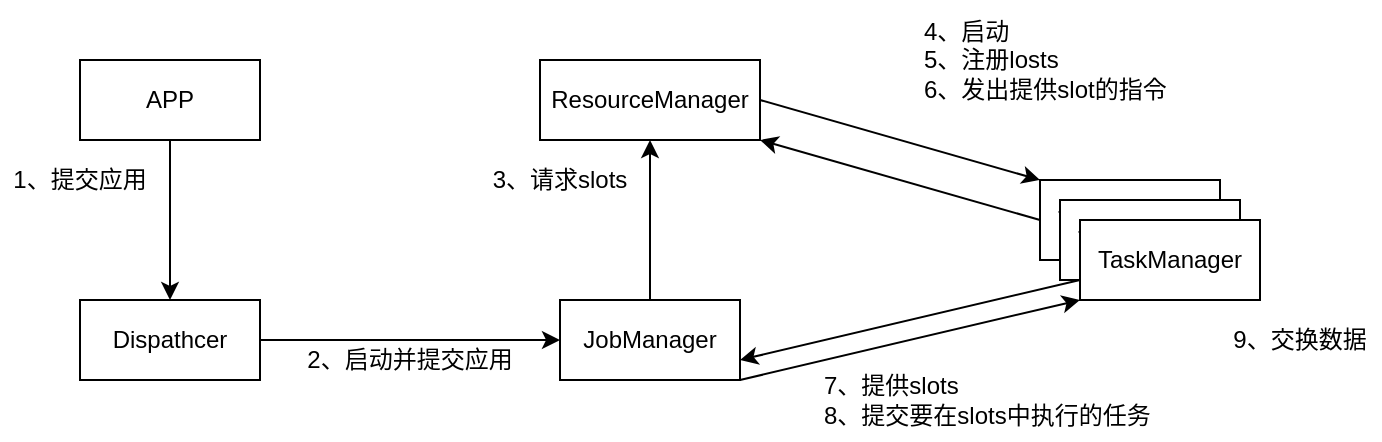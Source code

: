 <mxfile version="16.5.1" type="device" pages="4"><diagram id="WoAbrDef2mK0-Y5NSqBe" name="standalone模式任务提交流程"><mxGraphModel dx="946" dy="587" grid="1" gridSize="10" guides="1" tooltips="1" connect="1" arrows="1" fold="1" page="0" pageScale="1" pageWidth="827" pageHeight="1169" math="0" shadow="0"><root><mxCell id="0"/><mxCell id="1" parent="0"/><mxCell id="-kTU6j13yhFdfABz611m-3" style="edgeStyle=orthogonalEdgeStyle;rounded=0;orthogonalLoop=1;jettySize=auto;html=1;exitX=0.5;exitY=1;exitDx=0;exitDy=0;entryX=0.5;entryY=0;entryDx=0;entryDy=0;" parent="1" source="-kTU6j13yhFdfABz611m-1" target="-kTU6j13yhFdfABz611m-2" edge="1"><mxGeometry relative="1" as="geometry"/></mxCell><mxCell id="-kTU6j13yhFdfABz611m-1" value="APP" style="rounded=0;whiteSpace=wrap;html=1;" parent="1" vertex="1"><mxGeometry x="80" y="150" width="90" height="40" as="geometry"/></mxCell><mxCell id="-kTU6j13yhFdfABz611m-6" style="edgeStyle=orthogonalEdgeStyle;rounded=0;orthogonalLoop=1;jettySize=auto;html=1;exitX=1;exitY=0.5;exitDx=0;exitDy=0;" parent="1" source="-kTU6j13yhFdfABz611m-2" target="-kTU6j13yhFdfABz611m-5" edge="1"><mxGeometry relative="1" as="geometry"/></mxCell><mxCell id="-kTU6j13yhFdfABz611m-2" value="Dispathcer" style="rounded=0;whiteSpace=wrap;html=1;" parent="1" vertex="1"><mxGeometry x="80" y="270" width="90" height="40" as="geometry"/></mxCell><mxCell id="-kTU6j13yhFdfABz611m-4" value="1、提交应用" style="text;html=1;strokeColor=none;fillColor=none;align=center;verticalAlign=middle;whiteSpace=wrap;rounded=0;" parent="1" vertex="1"><mxGeometry x="40" y="200" width="80" height="20" as="geometry"/></mxCell><mxCell id="-kTU6j13yhFdfABz611m-9" style="edgeStyle=orthogonalEdgeStyle;rounded=0;orthogonalLoop=1;jettySize=auto;html=1;exitX=0.5;exitY=0;exitDx=0;exitDy=0;entryX=0.5;entryY=1;entryDx=0;entryDy=0;" parent="1" source="-kTU6j13yhFdfABz611m-5" target="-kTU6j13yhFdfABz611m-8" edge="1"><mxGeometry relative="1" as="geometry"/></mxCell><mxCell id="-kTU6j13yhFdfABz611m-18" style="edgeStyle=none;rounded=0;orthogonalLoop=1;jettySize=auto;html=1;exitX=1;exitY=1;exitDx=0;exitDy=0;entryX=0;entryY=1;entryDx=0;entryDy=0;" parent="1" source="-kTU6j13yhFdfABz611m-5" target="-kTU6j13yhFdfABz611m-13" edge="1"><mxGeometry relative="1" as="geometry"/></mxCell><mxCell id="-kTU6j13yhFdfABz611m-5" value="JobManager" style="rounded=0;whiteSpace=wrap;html=1;" parent="1" vertex="1"><mxGeometry x="320" y="270" width="90" height="40" as="geometry"/></mxCell><mxCell id="-kTU6j13yhFdfABz611m-7" value="2、启动并提交应用" style="text;html=1;strokeColor=none;fillColor=none;align=center;verticalAlign=middle;whiteSpace=wrap;rounded=0;" parent="1" vertex="1"><mxGeometry x="190" y="290" width="110" height="20" as="geometry"/></mxCell><mxCell id="-kTU6j13yhFdfABz611m-14" style="rounded=0;orthogonalLoop=1;jettySize=auto;html=1;exitX=1;exitY=0.5;exitDx=0;exitDy=0;entryX=0;entryY=0;entryDx=0;entryDy=0;" parent="1" source="-kTU6j13yhFdfABz611m-8" target="-kTU6j13yhFdfABz611m-11" edge="1"><mxGeometry relative="1" as="geometry"/></mxCell><mxCell id="-kTU6j13yhFdfABz611m-8" value="ResourceManager" style="rounded=0;whiteSpace=wrap;html=1;" parent="1" vertex="1"><mxGeometry x="310" y="150" width="110" height="40" as="geometry"/></mxCell><mxCell id="-kTU6j13yhFdfABz611m-10" value="3、请求slots" style="text;html=1;strokeColor=none;fillColor=none;align=center;verticalAlign=middle;whiteSpace=wrap;rounded=0;" parent="1" vertex="1"><mxGeometry x="280" y="200" width="80" height="20" as="geometry"/></mxCell><mxCell id="-kTU6j13yhFdfABz611m-15" style="edgeStyle=none;rounded=0;orthogonalLoop=1;jettySize=auto;html=1;exitX=0;exitY=0.5;exitDx=0;exitDy=0;entryX=1;entryY=1;entryDx=0;entryDy=0;" parent="1" source="-kTU6j13yhFdfABz611m-11" target="-kTU6j13yhFdfABz611m-8" edge="1"><mxGeometry relative="1" as="geometry"/></mxCell><mxCell id="-kTU6j13yhFdfABz611m-11" value="TaskManager" style="rounded=0;whiteSpace=wrap;html=1;" parent="1" vertex="1"><mxGeometry x="560" y="210" width="90" height="40" as="geometry"/></mxCell><mxCell id="-kTU6j13yhFdfABz611m-12" value="TaskManager" style="rounded=0;whiteSpace=wrap;html=1;" parent="1" vertex="1"><mxGeometry x="570" y="220" width="90" height="40" as="geometry"/></mxCell><mxCell id="-kTU6j13yhFdfABz611m-17" style="edgeStyle=none;rounded=0;orthogonalLoop=1;jettySize=auto;html=1;exitX=0;exitY=0.75;exitDx=0;exitDy=0;entryX=1;entryY=0.75;entryDx=0;entryDy=0;" parent="1" source="-kTU6j13yhFdfABz611m-13" target="-kTU6j13yhFdfABz611m-5" edge="1"><mxGeometry relative="1" as="geometry"/></mxCell><mxCell id="-kTU6j13yhFdfABz611m-13" value="TaskManager" style="rounded=0;whiteSpace=wrap;html=1;" parent="1" vertex="1"><mxGeometry x="580" y="230" width="90" height="40" as="geometry"/></mxCell><mxCell id="-kTU6j13yhFdfABz611m-16" value="4、启动&lt;br&gt;&lt;div&gt;&lt;span&gt;5、注册losts&lt;/span&gt;&lt;/div&gt;&lt;div&gt;&lt;span&gt;6、发出提供slot的指令&lt;/span&gt;&lt;/div&gt;" style="text;html=1;strokeColor=none;fillColor=none;align=left;verticalAlign=middle;whiteSpace=wrap;rounded=0;" parent="1" vertex="1"><mxGeometry x="500" y="120" width="140" height="60" as="geometry"/></mxCell><mxCell id="-kTU6j13yhFdfABz611m-19" value="7、提供slots&lt;br&gt;8、提交要在slots中执行的任务" style="text;html=1;strokeColor=none;fillColor=none;align=left;verticalAlign=middle;whiteSpace=wrap;rounded=0;" parent="1" vertex="1"><mxGeometry x="450" y="300" width="170" height="40" as="geometry"/></mxCell><mxCell id="-kTU6j13yhFdfABz611m-20" value="9、交换数据" style="text;html=1;strokeColor=none;fillColor=none;align=center;verticalAlign=middle;whiteSpace=wrap;rounded=0;" parent="1" vertex="1"><mxGeometry x="650" y="280" width="80" height="20" as="geometry"/></mxCell></root></mxGraphModel></diagram><diagram id="ubeseTXwWkZ7dfblbq2A" name="YARN模式任务提交流程"><mxGraphModel dx="946" dy="587" grid="1" gridSize="10" guides="1" tooltips="1" connect="1" arrows="1" fold="1" page="0" pageScale="1" pageWidth="827" pageHeight="1169" math="0" shadow="0"><root><mxCell id="UPg92mRHulHDDtvFTG6t-0"/><mxCell id="UPg92mRHulHDDtvFTG6t-1" parent="UPg92mRHulHDDtvFTG6t-0"/><mxCell id="UPg92mRHulHDDtvFTG6t-18" value="" style="rounded=0;whiteSpace=wrap;html=1;" parent="UPg92mRHulHDDtvFTG6t-1" vertex="1"><mxGeometry x="550.5" y="260" width="160" height="120" as="geometry"/></mxCell><mxCell id="UPg92mRHulHDDtvFTG6t-14" value="" style="rounded=0;whiteSpace=wrap;html=1;" parent="UPg92mRHulHDDtvFTG6t-1" vertex="1"><mxGeometry x="550" y="100" width="160" height="120" as="geometry"/></mxCell><mxCell id="UPg92mRHulHDDtvFTG6t-10" value="" style="rounded=0;whiteSpace=wrap;html=1;" parent="UPg92mRHulHDDtvFTG6t-1" vertex="1"><mxGeometry x="240" y="190" width="160" height="120" as="geometry"/></mxCell><mxCell id="UPg92mRHulHDDtvFTG6t-7" style="edgeStyle=none;rounded=0;orthogonalLoop=1;jettySize=auto;html=1;exitX=1;exitY=0.5;exitDx=0;exitDy=0;entryX=0;entryY=0.5;entryDx=0;entryDy=0;" parent="UPg92mRHulHDDtvFTG6t-1" source="UPg92mRHulHDDtvFTG6t-2" target="UPg92mRHulHDDtvFTG6t-3" edge="1"><mxGeometry relative="1" as="geometry"/></mxCell><mxCell id="UPg92mRHulHDDtvFTG6t-8" style="edgeStyle=none;rounded=0;orthogonalLoop=1;jettySize=auto;html=1;exitX=1;exitY=0.5;exitDx=0;exitDy=0;entryX=0;entryY=0.5;entryDx=0;entryDy=0;" parent="UPg92mRHulHDDtvFTG6t-1" source="UPg92mRHulHDDtvFTG6t-2" target="UPg92mRHulHDDtvFTG6t-6" edge="1"><mxGeometry relative="1" as="geometry"/></mxCell><mxCell id="UPg92mRHulHDDtvFTG6t-2" value="Flink Client" style="rounded=0;whiteSpace=wrap;html=1;fillColor=#dae8fc;strokeColor=#6c8ebf;" parent="UPg92mRHulHDDtvFTG6t-1" vertex="1"><mxGeometry x="20" y="210" width="100" height="50" as="geometry"/></mxCell><mxCell id="UPg92mRHulHDDtvFTG6t-30" style="orthogonalLoop=1;jettySize=auto;html=1;exitX=0.5;exitY=0;exitDx=0;exitDy=0;entryX=0.5;entryY=1;entryDx=0;entryDy=0;rounded=0;dashed=1;" parent="UPg92mRHulHDDtvFTG6t-1" source="UPg92mRHulHDDtvFTG6t-3" target="UPg92mRHulHDDtvFTG6t-11" edge="1"><mxGeometry relative="1" as="geometry"/></mxCell><mxCell id="UPg92mRHulHDDtvFTG6t-32" style="edgeStyle=orthogonalEdgeStyle;rounded=0;orthogonalLoop=1;jettySize=auto;html=1;exitX=1;exitY=0.5;exitDx=0;exitDy=0;entryX=0.25;entryY=1;entryDx=0;entryDy=0;dashed=1;curved=1;" parent="UPg92mRHulHDDtvFTG6t-1" source="UPg92mRHulHDDtvFTG6t-3" target="UPg92mRHulHDDtvFTG6t-16" edge="1"><mxGeometry relative="1" as="geometry"/></mxCell><mxCell id="UPg92mRHulHDDtvFTG6t-33" style="edgeStyle=orthogonalEdgeStyle;curved=1;rounded=0;orthogonalLoop=1;jettySize=auto;html=1;exitX=1;exitY=0.5;exitDx=0;exitDy=0;entryX=0.25;entryY=1;entryDx=0;entryDy=0;dashed=1;" parent="UPg92mRHulHDDtvFTG6t-1" source="UPg92mRHulHDDtvFTG6t-3" target="UPg92mRHulHDDtvFTG6t-19" edge="1"><mxGeometry relative="1" as="geometry"/></mxCell><mxCell id="UPg92mRHulHDDtvFTG6t-3" value="HDFS" style="rounded=0;whiteSpace=wrap;html=1;fillColor=#a20025;strokeColor=#6F0000;fontColor=#ffffff;" parent="UPg92mRHulHDDtvFTG6t-1" vertex="1"><mxGeometry x="270" y="350" width="100" height="50" as="geometry"/></mxCell><mxCell id="UPg92mRHulHDDtvFTG6t-5" value="1、上传Flink的jar包和配置" style="text;html=1;strokeColor=none;fillColor=none;align=center;verticalAlign=middle;whiteSpace=wrap;rounded=0;" parent="UPg92mRHulHDDtvFTG6t-1" vertex="1"><mxGeometry x="80" y="320" width="100" height="20" as="geometry"/></mxCell><mxCell id="UPg92mRHulHDDtvFTG6t-22" style="edgeStyle=none;rounded=0;orthogonalLoop=1;jettySize=auto;html=1;exitX=0.5;exitY=1;exitDx=0;exitDy=0;entryX=0.5;entryY=0;entryDx=0;entryDy=0;" parent="UPg92mRHulHDDtvFTG6t-1" source="UPg92mRHulHDDtvFTG6t-6" target="UPg92mRHulHDDtvFTG6t-13" edge="1"><mxGeometry relative="1" as="geometry"/></mxCell><mxCell id="UPg92mRHulHDDtvFTG6t-6" value="ResourceManager" style="rounded=0;whiteSpace=wrap;html=1;fillColor=#60a917;strokeColor=#2D7600;fontColor=#ffffff;" parent="UPg92mRHulHDDtvFTG6t-1" vertex="1"><mxGeometry x="255" y="90" width="130" height="50" as="geometry"/></mxCell><mxCell id="UPg92mRHulHDDtvFTG6t-9" value="2、提交Job" style="text;html=1;strokeColor=none;fillColor=none;align=center;verticalAlign=middle;whiteSpace=wrap;rounded=0;" parent="UPg92mRHulHDDtvFTG6t-1" vertex="1"><mxGeometry x="90" y="150" width="100" height="20" as="geometry"/></mxCell><mxCell id="UPg92mRHulHDDtvFTG6t-25" style="edgeStyle=orthogonalEdgeStyle;curved=1;rounded=0;orthogonalLoop=1;jettySize=auto;html=1;exitX=1;exitY=0.5;exitDx=0;exitDy=0;entryX=1;entryY=0.5;entryDx=0;entryDy=0;" parent="UPg92mRHulHDDtvFTG6t-1" source="UPg92mRHulHDDtvFTG6t-11" target="UPg92mRHulHDDtvFTG6t-6" edge="1"><mxGeometry relative="1" as="geometry"><Array as="points"><mxPoint x="440" y="270"/><mxPoint x="440" y="115"/></Array></mxGeometry></mxCell><mxCell id="UPg92mRHulHDDtvFTG6t-27" style="rounded=0;orthogonalLoop=1;jettySize=auto;html=1;exitX=1;exitY=0.5;exitDx=0;exitDy=0;entryX=0;entryY=0.5;entryDx=0;entryDy=0;" parent="UPg92mRHulHDDtvFTG6t-1" source="UPg92mRHulHDDtvFTG6t-11" target="UPg92mRHulHDDtvFTG6t-17" edge="1"><mxGeometry relative="1" as="geometry"/></mxCell><mxCell id="UPg92mRHulHDDtvFTG6t-28" style="edgeStyle=none;rounded=0;orthogonalLoop=1;jettySize=auto;html=1;exitX=1;exitY=0.5;exitDx=0;exitDy=0;entryX=0;entryY=0.5;entryDx=0;entryDy=0;" parent="UPg92mRHulHDDtvFTG6t-1" source="UPg92mRHulHDDtvFTG6t-11" target="UPg92mRHulHDDtvFTG6t-21" edge="1"><mxGeometry relative="1" as="geometry"/></mxCell><mxCell id="UPg92mRHulHDDtvFTG6t-11" value="ApplicationMaster" style="rounded=0;whiteSpace=wrap;html=1;verticalAlign=top;fillColor=#6d8764;strokeColor=#3A5431;fontColor=#ffffff;" parent="UPg92mRHulHDDtvFTG6t-1" vertex="1"><mxGeometry x="253" y="240" width="135" height="60" as="geometry"/></mxCell><mxCell id="UPg92mRHulHDDtvFTG6t-12" value="JobManager" style="rounded=0;whiteSpace=wrap;html=1;fillColor=#fad9d5;strokeColor=#ae4132;" parent="UPg92mRHulHDDtvFTG6t-1" vertex="1"><mxGeometry x="265.5" y="266" width="110" height="30" as="geometry"/></mxCell><mxCell id="UPg92mRHulHDDtvFTG6t-13" value="NodeManager" style="rounded=0;whiteSpace=wrap;html=1;fillColor=#ffcc99;strokeColor=#36393d;" parent="UPg92mRHulHDDtvFTG6t-1" vertex="1"><mxGeometry x="265.5" y="200" width="110" height="30" as="geometry"/></mxCell><mxCell id="UPg92mRHulHDDtvFTG6t-15" value="Container" style="rounded=0;whiteSpace=wrap;html=1;verticalAlign=top;fillColor=#6d8764;strokeColor=#3A5431;fontColor=#ffffff;" parent="UPg92mRHulHDDtvFTG6t-1" vertex="1"><mxGeometry x="563" y="150" width="135" height="60" as="geometry"/></mxCell><mxCell id="UPg92mRHulHDDtvFTG6t-16" value="JobManager" style="rounded=0;whiteSpace=wrap;html=1;fillColor=#b1ddf0;strokeColor=#10739e;" parent="UPg92mRHulHDDtvFTG6t-1" vertex="1"><mxGeometry x="575.5" y="176" width="110" height="30" as="geometry"/></mxCell><mxCell id="UPg92mRHulHDDtvFTG6t-17" value="NodeManager" style="rounded=0;whiteSpace=wrap;html=1;fillColor=#ffcc99;strokeColor=#36393d;" parent="UPg92mRHulHDDtvFTG6t-1" vertex="1"><mxGeometry x="575.5" y="110" width="110" height="30" as="geometry"/></mxCell><mxCell id="UPg92mRHulHDDtvFTG6t-19" value="Container" style="rounded=0;whiteSpace=wrap;html=1;verticalAlign=top;fillColor=#6d8764;strokeColor=#3A5431;fontColor=#ffffff;" parent="UPg92mRHulHDDtvFTG6t-1" vertex="1"><mxGeometry x="563.5" y="310" width="135" height="60" as="geometry"/></mxCell><mxCell id="UPg92mRHulHDDtvFTG6t-20" value="JobManager" style="rounded=0;whiteSpace=wrap;html=1;fillColor=#b1ddf0;strokeColor=#10739e;" parent="UPg92mRHulHDDtvFTG6t-1" vertex="1"><mxGeometry x="576" y="336" width="110" height="30" as="geometry"/></mxCell><mxCell id="UPg92mRHulHDDtvFTG6t-21" value="NodeManager" style="rounded=0;whiteSpace=wrap;html=1;fillColor=#ffcc99;strokeColor=#36393d;" parent="UPg92mRHulHDDtvFTG6t-1" vertex="1"><mxGeometry x="576" y="270" width="110" height="30" as="geometry"/></mxCell><mxCell id="UPg92mRHulHDDtvFTG6t-23" value="3、启动ApplicationMaster" style="text;html=1;strokeColor=none;fillColor=none;align=center;verticalAlign=middle;whiteSpace=wrap;rounded=0;" parent="UPg92mRHulHDDtvFTG6t-1" vertex="1"><mxGeometry x="220" y="160" width="100" height="20" as="geometry"/></mxCell><mxCell id="UPg92mRHulHDDtvFTG6t-26" value="4、申请资源" style="text;html=1;strokeColor=none;fillColor=none;align=center;verticalAlign=middle;whiteSpace=wrap;rounded=0;" parent="UPg92mRHulHDDtvFTG6t-1" vertex="1"><mxGeometry x="420" y="100" width="70" height="20" as="geometry"/></mxCell><mxCell id="UPg92mRHulHDDtvFTG6t-29" value="5、启动TaskManager" style="text;html=1;strokeColor=none;fillColor=none;align=center;verticalAlign=middle;whiteSpace=wrap;rounded=0;" parent="UPg92mRHulHDDtvFTG6t-1" vertex="1"><mxGeometry x="450" y="250" width="70" height="20" as="geometry"/></mxCell><mxCell id="UPg92mRHulHDDtvFTG6t-31" value="加载Flink的jar和配置构建环境" style="text;html=1;strokeColor=none;fillColor=none;align=center;verticalAlign=middle;whiteSpace=wrap;rounded=0;" parent="UPg92mRHulHDDtvFTG6t-1" vertex="1"><mxGeometry x="280" y="315" width="170" height="30" as="geometry"/></mxCell></root></mxGraphModel></diagram><diagram id="9WBQnBwMGt1LJPfi3FzI" name="Watermark处理乱序数据原理"><mxGraphModel dx="1346" dy="587" grid="1" gridSize="10" guides="1" tooltips="1" connect="1" arrows="1" fold="1" page="0" pageScale="1" pageWidth="827" pageHeight="1169" math="0" shadow="0"><root><mxCell id="PhF8psUB8LxUWJPvbZy1-0"/><mxCell id="PhF8psUB8LxUWJPvbZy1-1" parent="PhF8psUB8LxUWJPvbZy1-0"/><mxCell id="oMGH_poNF8PbbwFngLjj-0" value="" style="endArrow=none;html=1;rounded=0;" edge="1" parent="PhF8psUB8LxUWJPvbZy1-1"><mxGeometry width="50" height="50" relative="1" as="geometry"><mxPoint x="-80" y="200" as="sourcePoint"/><mxPoint x="360" y="200" as="targetPoint"/></mxGeometry></mxCell><mxCell id="oMGH_poNF8PbbwFngLjj-1" value="" style="endArrow=none;html=1;rounded=0;" edge="1" parent="PhF8psUB8LxUWJPvbZy1-1"><mxGeometry width="50" height="50" relative="1" as="geometry"><mxPoint x="-80" y="270" as="sourcePoint"/><mxPoint x="360" y="270" as="targetPoint"/></mxGeometry></mxCell><mxCell id="oMGH_poNF8PbbwFngLjj-3" value="1" style="ellipse;whiteSpace=wrap;html=1;aspect=fixed;" vertex="1" parent="PhF8psUB8LxUWJPvbZy1-1"><mxGeometry x="310" y="220" width="30" height="30" as="geometry"/></mxCell><mxCell id="oMGH_poNF8PbbwFngLjj-4" value="5" style="ellipse;whiteSpace=wrap;html=1;aspect=fixed;" vertex="1" parent="PhF8psUB8LxUWJPvbZy1-1"><mxGeometry x="-50" y="220" width="30" height="30" as="geometry"/></mxCell><mxCell id="oMGH_poNF8PbbwFngLjj-5" value="7" style="ellipse;whiteSpace=wrap;html=1;aspect=fixed;" vertex="1" parent="PhF8psUB8LxUWJPvbZy1-1"><mxGeometry y="220" width="30" height="30" as="geometry"/></mxCell><mxCell id="oMGH_poNF8PbbwFngLjj-6" value="6" style="ellipse;whiteSpace=wrap;html=1;aspect=fixed;" vertex="1" parent="PhF8psUB8LxUWJPvbZy1-1"><mxGeometry x="50" y="220" width="30" height="30" as="geometry"/></mxCell><mxCell id="oMGH_poNF8PbbwFngLjj-7" value="3" style="ellipse;whiteSpace=wrap;html=1;aspect=fixed;" vertex="1" parent="PhF8psUB8LxUWJPvbZy1-1"><mxGeometry x="105" y="220" width="30" height="30" as="geometry"/></mxCell><mxCell id="oMGH_poNF8PbbwFngLjj-8" value="2" style="ellipse;whiteSpace=wrap;html=1;aspect=fixed;" vertex="1" parent="PhF8psUB8LxUWJPvbZy1-1"><mxGeometry x="160" y="220" width="30" height="30" as="geometry"/></mxCell><mxCell id="oMGH_poNF8PbbwFngLjj-9" value="5" style="ellipse;whiteSpace=wrap;html=1;aspect=fixed;" vertex="1" parent="PhF8psUB8LxUWJPvbZy1-1"><mxGeometry x="210" y="220" width="30" height="30" as="geometry"/></mxCell><mxCell id="oMGH_poNF8PbbwFngLjj-10" value="4" style="ellipse;whiteSpace=wrap;html=1;aspect=fixed;" vertex="1" parent="PhF8psUB8LxUWJPvbZy1-1"><mxGeometry x="260" y="220" width="30" height="30" as="geometry"/></mxCell><mxCell id="oMGH_poNF8PbbwFngLjj-11" value="实际情况" style="text;html=1;strokeColor=none;fillColor=none;align=center;verticalAlign=middle;whiteSpace=wrap;rounded=0;" vertex="1" parent="PhF8psUB8LxUWJPvbZy1-1"><mxGeometry x="50" y="290" width="60" height="30" as="geometry"/></mxCell><mxCell id="oMGH_poNF8PbbwFngLjj-12" value="将时间设置延迟3s(可以理解为将时间拨慢3s，可以根据乱序程度设置延迟时间)" style="text;html=1;strokeColor=none;fillColor=none;align=left;verticalAlign=middle;whiteSpace=wrap;rounded=0;" vertex="1" parent="PhF8psUB8LxUWJPvbZy1-1"><mxGeometry x="-100" y="130" width="140" height="50" as="geometry"/></mxCell><mxCell id="oMGH_poNF8PbbwFngLjj-14" value="-2" style="verticalLabelPosition=middle;verticalAlign=middle;html=1;shape=mxgraph.basic.acute_triangle;dx=0.5;strokeColor=default;fillColor=default;labelPosition=center;align=center;" vertex="1" parent="PhF8psUB8LxUWJPvbZy1-1"><mxGeometry x="281" y="240" width="40" height="30" as="geometry"/></mxCell><mxCell id="oMGH_poNF8PbbwFngLjj-17" value="4" style="verticalLabelPosition=middle;verticalAlign=middle;html=1;shape=mxgraph.basic.acute_triangle;dx=0.5;strokeColor=default;fillColor=default;labelPosition=center;align=center;" vertex="1" parent="PhF8psUB8LxUWJPvbZy1-1"><mxGeometry x="-79" y="240" width="40" height="30" as="geometry"/></mxCell><mxCell id="oMGH_poNF8PbbwFngLjj-18" value="4" style="verticalLabelPosition=middle;verticalAlign=middle;html=1;shape=mxgraph.basic.acute_triangle;dx=0.5;strokeColor=default;fillColor=default;labelPosition=center;align=center;" vertex="1" parent="PhF8psUB8LxUWJPvbZy1-1"><mxGeometry x="-30" y="240" width="40" height="30" as="geometry"/></mxCell><mxCell id="oMGH_poNF8PbbwFngLjj-19" value="3" style="verticalLabelPosition=middle;verticalAlign=middle;html=1;shape=mxgraph.basic.acute_triangle;dx=0.5;strokeColor=default;fillColor=default;labelPosition=center;align=center;" vertex="1" parent="PhF8psUB8LxUWJPvbZy1-1"><mxGeometry x="20" y="240" width="40" height="30" as="geometry"/></mxCell><mxCell id="oMGH_poNF8PbbwFngLjj-20" value="2" style="verticalLabelPosition=middle;verticalAlign=middle;html=1;shape=mxgraph.basic.acute_triangle;dx=0.5;strokeColor=default;fillColor=default;labelPosition=center;align=center;" vertex="1" parent="PhF8psUB8LxUWJPvbZy1-1"><mxGeometry x="130" y="240" width="40" height="30" as="geometry"/></mxCell><mxCell id="oMGH_poNF8PbbwFngLjj-21" value="2" style="verticalLabelPosition=middle;verticalAlign=middle;html=1;shape=mxgraph.basic.acute_triangle;dx=0.5;strokeColor=default;fillColor=default;labelPosition=center;align=center;" vertex="1" parent="PhF8psUB8LxUWJPvbZy1-1"><mxGeometry x="181" y="240" width="40" height="30" as="geometry"/></mxCell><mxCell id="oMGH_poNF8PbbwFngLjj-22" value="2" style="verticalLabelPosition=middle;verticalAlign=middle;html=1;shape=mxgraph.basic.acute_triangle;dx=0.5;strokeColor=default;fillColor=default;labelPosition=center;align=center;" vertex="1" parent="PhF8psUB8LxUWJPvbZy1-1"><mxGeometry x="74" y="240" width="40" height="30" as="geometry"/></mxCell><mxCell id="oMGH_poNF8PbbwFngLjj-23" value="1" style="verticalLabelPosition=middle;verticalAlign=middle;html=1;shape=mxgraph.basic.acute_triangle;dx=0.5;strokeColor=default;fillColor=default;labelPosition=center;align=center;" vertex="1" parent="PhF8psUB8LxUWJPvbZy1-1"><mxGeometry x="231" y="240" width="40" height="30" as="geometry"/></mxCell><mxCell id="oMGH_poNF8PbbwFngLjj-24" value="" style="ellipse;whiteSpace=wrap;html=1;aspect=fixed;" vertex="1" parent="PhF8psUB8LxUWJPvbZy1-1"><mxGeometry x="90" y="100" width="40" height="40" as="geometry"/></mxCell><mxCell id="oMGH_poNF8PbbwFngLjj-25" value="" style="verticalLabelPosition=middle;verticalAlign=middle;html=1;shape=mxgraph.basic.acute_triangle;dx=0.5;strokeColor=default;fillColor=default;labelPosition=center;align=center;" vertex="1" parent="PhF8psUB8LxUWJPvbZy1-1"><mxGeometry x="90" y="150" width="40" height="30" as="geometry"/></mxCell><mxCell id="oMGH_poNF8PbbwFngLjj-26" value="" style="endArrow=none;dashed=1;html=1;rounded=0;" edge="1" parent="PhF8psUB8LxUWJPvbZy1-1"><mxGeometry width="50" height="50" relative="1" as="geometry"><mxPoint x="140" y="119.5" as="sourcePoint"/><mxPoint x="204" y="119.5" as="targetPoint"/></mxGeometry></mxCell><mxCell id="oMGH_poNF8PbbwFngLjj-27" value="" style="endArrow=none;dashed=1;html=1;rounded=0;" edge="1" parent="PhF8psUB8LxUWJPvbZy1-1"><mxGeometry width="50" height="50" relative="1" as="geometry"><mxPoint x="134" y="164.5" as="sourcePoint"/><mxPoint x="204" y="164.5" as="targetPoint"/></mxGeometry></mxCell><mxCell id="oMGH_poNF8PbbwFngLjj-28" value="其中表示的是Event Time，也就是数据产生时间" style="text;html=1;strokeColor=none;fillColor=none;align=center;verticalAlign=middle;whiteSpace=wrap;rounded=0;" vertex="1" parent="PhF8psUB8LxUWJPvbZy1-1"><mxGeometry x="221" y="97.5" width="150" height="45" as="geometry"/></mxCell><mxCell id="oMGH_poNF8PbbwFngLjj-29" value="Watermark，决定窗口关闭" style="text;html=1;strokeColor=none;fillColor=none;align=center;verticalAlign=middle;whiteSpace=wrap;rounded=0;" vertex="1" parent="PhF8psUB8LxUWJPvbZy1-1"><mxGeometry x="221" y="150" width="139" height="30" as="geometry"/></mxCell><mxCell id="oMGH_poNF8PbbwFngLjj-30" value="当Flink以Event Time模式处理数据流时，它会根据数据里的时间戳来处理基于时间的算子，Watermark可以看作是一条特殊的数据记录，Watermark只能单调递增，以确保任务的事件时间始终在向前推进；&lt;br&gt;数据来了根据Event Time判断数据进入到哪个Window(桶)以及进行什么操作，Watermark数据到了推进当前的事件事件，判断是否有窗口要关闭" style="text;html=1;strokeColor=none;fillColor=none;align=center;verticalAlign=middle;whiteSpace=wrap;rounded=0;" vertex="1" parent="PhF8psUB8LxUWJPvbZy1-1"><mxGeometry x="-174" y="300" width="224" height="130" as="geometry"/></mxCell><mxCell id="oMGH_poNF8PbbwFngLjj-31" value="" style="shape=cylinder3;whiteSpace=wrap;html=1;boundedLbl=1;backgroundOutline=1;size=15;strokeColor=default;fillColor=default;" vertex="1" parent="PhF8psUB8LxUWJPvbZy1-1"><mxGeometry x="440" y="70" width="120" height="140" as="geometry"/></mxCell><mxCell id="oMGH_poNF8PbbwFngLjj-32" value="" style="shape=cylinder3;whiteSpace=wrap;html=1;boundedLbl=1;backgroundOutline=1;size=15;strokeColor=default;fillColor=default;" vertex="1" parent="PhF8psUB8LxUWJPvbZy1-1"><mxGeometry x="440" y="260" width="120" height="140" as="geometry"/></mxCell><mxCell id="oMGH_poNF8PbbwFngLjj-33" value="[0,5)&lt;br&gt;事件事件范围，Watermark时间到5时触发关闭该窗口" style="text;html=1;strokeColor=none;fillColor=none;align=center;verticalAlign=middle;whiteSpace=wrap;rounded=0;" vertex="1" parent="PhF8psUB8LxUWJPvbZy1-1"><mxGeometry x="590" y="140" width="60" height="30" as="geometry"/></mxCell><mxCell id="oMGH_poNF8PbbwFngLjj-34" value="[5,10)&lt;br&gt;事件时间范围" style="text;html=1;strokeColor=none;fillColor=none;align=center;verticalAlign=middle;whiteSpace=wrap;rounded=0;" vertex="1" parent="PhF8psUB8LxUWJPvbZy1-1"><mxGeometry x="590" y="335" width="60" height="30" as="geometry"/></mxCell><mxCell id="oMGH_poNF8PbbwFngLjj-36" value="1" style="ellipse;whiteSpace=wrap;html=1;aspect=fixed;" vertex="1" parent="PhF8psUB8LxUWJPvbZy1-1"><mxGeometry x="450" y="110" width="30" height="30" as="geometry"/></mxCell><mxCell id="oMGH_poNF8PbbwFngLjj-39" value="4" style="ellipse;whiteSpace=wrap;html=1;aspect=fixed;" vertex="1" parent="PhF8psUB8LxUWJPvbZy1-1"><mxGeometry x="485" y="110" width="30" height="30" as="geometry"/></mxCell><mxCell id="oMGH_poNF8PbbwFngLjj-40" value="5" style="ellipse;whiteSpace=wrap;html=1;aspect=fixed;" vertex="1" parent="PhF8psUB8LxUWJPvbZy1-1"><mxGeometry x="450" y="300" width="30" height="30" as="geometry"/></mxCell><mxCell id="oMGH_poNF8PbbwFngLjj-41" value="2" style="ellipse;whiteSpace=wrap;html=1;aspect=fixed;" vertex="1" parent="PhF8psUB8LxUWJPvbZy1-1"><mxGeometry x="520" y="112.5" width="30" height="30" as="geometry"/></mxCell><mxCell id="oMGH_poNF8PbbwFngLjj-42" value="3" style="ellipse;whiteSpace=wrap;html=1;aspect=fixed;" vertex="1" parent="PhF8psUB8LxUWJPvbZy1-1"><mxGeometry x="450" y="150" width="30" height="30" as="geometry"/></mxCell><mxCell id="oMGH_poNF8PbbwFngLjj-43" value="6" style="ellipse;whiteSpace=wrap;html=1;aspect=fixed;" vertex="1" parent="PhF8psUB8LxUWJPvbZy1-1"><mxGeometry x="485" y="300" width="30" height="30" as="geometry"/></mxCell><mxCell id="oMGH_poNF8PbbwFngLjj-44" value="5" style="ellipse;whiteSpace=wrap;html=1;aspect=fixed;" vertex="1" parent="PhF8psUB8LxUWJPvbZy1-1"><mxGeometry x="450" y="335" width="30" height="30" as="geometry"/></mxCell><mxCell id="oMGH_poNF8PbbwFngLjj-45" value="7" style="ellipse;whiteSpace=wrap;html=1;aspect=fixed;" vertex="1" parent="PhF8psUB8LxUWJPvbZy1-1"><mxGeometry x="520" y="300" width="30" height="30" as="geometry"/></mxCell><mxCell id="oMGH_poNF8PbbwFngLjj-46" value="8" style="ellipse;whiteSpace=wrap;html=1;aspect=fixed;" vertex="1" parent="PhF8psUB8LxUWJPvbZy1-1"><mxGeometry x="-100" y="220" width="30" height="30" as="geometry"/></mxCell><mxCell id="oMGH_poNF8PbbwFngLjj-49" style="edgeStyle=orthogonalEdgeStyle;rounded=0;orthogonalLoop=1;jettySize=auto;html=1;exitX=0;exitY=0;exitDx=20;exitDy=0;exitPerimeter=0;entryX=0.5;entryY=0;entryDx=0;entryDy=0;entryPerimeter=0;" edge="1" parent="PhF8psUB8LxUWJPvbZy1-1" source="oMGH_poNF8PbbwFngLjj-47" target="oMGH_poNF8PbbwFngLjj-31"><mxGeometry relative="1" as="geometry"/></mxCell><mxCell id="oMGH_poNF8PbbwFngLjj-50" value="Watermark=5，出发关闭该窗口" style="edgeLabel;html=1;align=center;verticalAlign=middle;resizable=0;points=[];" vertex="1" connectable="0" parent="oMGH_poNF8PbbwFngLjj-49"><mxGeometry x="0.246" relative="1" as="geometry"><mxPoint as="offset"/></mxGeometry></mxCell><mxCell id="oMGH_poNF8PbbwFngLjj-47" value="5" style="verticalLabelPosition=middle;verticalAlign=middle;html=1;shape=mxgraph.basic.acute_triangle;dx=0.5;strokeColor=default;fillColor=default;labelPosition=center;align=center;" vertex="1" parent="PhF8psUB8LxUWJPvbZy1-1"><mxGeometry x="-130" y="240" width="40" height="30" as="geometry"/></mxCell><mxCell id="oMGH_poNF8PbbwFngLjj-48" value="8" style="ellipse;whiteSpace=wrap;html=1;aspect=fixed;" vertex="1" parent="PhF8psUB8LxUWJPvbZy1-1"><mxGeometry x="485" y="335" width="30" height="30" as="geometry"/></mxCell></root></mxGraphModel></diagram><diagram id="2VBEdEpQ_BFipHNvjcRz" name="Watermark的传递"><mxGraphModel dx="1451" dy="652" grid="1" gridSize="10" guides="1" tooltips="1" connect="1" arrows="1" fold="1" page="0" pageScale="1" pageWidth="827" pageHeight="1169" math="0" shadow="0"><root><mxCell id="wauEu0nl0my78BM6fdol-0"/><mxCell id="wauEu0nl0my78BM6fdol-1" parent="wauEu0nl0my78BM6fdol-0"/><mxCell id="wauEu0nl0my78BM6fdol-2" value="Task" style="rounded=0;whiteSpace=wrap;html=1;strokeColor=default;fillColor=default;" vertex="1" parent="wauEu0nl0my78BM6fdol-1"><mxGeometry x="-90" y="90" width="120" height="80" as="geometry"/></mxCell><mxCell id="wauEu0nl0my78BM6fdol-4" value="6" style="rounded=0;whiteSpace=wrap;html=1;strokeColor=default;fillColor=default;" vertex="1" parent="wauEu0nl0my78BM6fdol-1"><mxGeometry x="-90" y="150" width="30" height="20" as="geometry"/></mxCell><mxCell id="wauEu0nl0my78BM6fdol-5" value="3" style="rounded=0;whiteSpace=wrap;html=1;strokeColor=default;fillColor=default;" vertex="1" parent="wauEu0nl0my78BM6fdol-1"><mxGeometry x="-90" y="130" width="30" height="20" as="geometry"/></mxCell><mxCell id="wauEu0nl0my78BM6fdol-6" value="4" style="rounded=0;whiteSpace=wrap;html=1;strokeColor=default;fillColor=default;" vertex="1" parent="wauEu0nl0my78BM6fdol-1"><mxGeometry x="-90" y="110" width="30" height="20" as="geometry"/></mxCell><mxCell id="wauEu0nl0my78BM6fdol-7" value="2" style="rounded=0;whiteSpace=wrap;html=1;strokeColor=default;fillColor=default;" vertex="1" parent="wauEu0nl0my78BM6fdol-1"><mxGeometry x="-90" y="90" width="30" height="20" as="geometry"/></mxCell><mxCell id="wauEu0nl0my78BM6fdol-8" value="" style="endArrow=classic;html=1;rounded=0;startArrow=none;" edge="1" parent="wauEu0nl0my78BM6fdol-1" source="wauEu0nl0my78BM6fdol-14"><mxGeometry width="50" height="50" relative="1" as="geometry"><mxPoint x="-160" y="99.5" as="sourcePoint"/><mxPoint x="-90" y="99.5" as="targetPoint"/></mxGeometry></mxCell><mxCell id="wauEu0nl0my78BM6fdol-9" value="" style="endArrow=classic;html=1;rounded=0;startArrow=none;" edge="1" parent="wauEu0nl0my78BM6fdol-1" source="wauEu0nl0my78BM6fdol-13"><mxGeometry width="50" height="50" relative="1" as="geometry"><mxPoint x="-160" y="119.5" as="sourcePoint"/><mxPoint x="-90" y="119.5" as="targetPoint"/></mxGeometry></mxCell><mxCell id="wauEu0nl0my78BM6fdol-10" value="" style="endArrow=classic;html=1;rounded=0;startArrow=none;" edge="1" parent="wauEu0nl0my78BM6fdol-1" source="wauEu0nl0my78BM6fdol-12"><mxGeometry width="50" height="50" relative="1" as="geometry"><mxPoint x="-160" y="139.5" as="sourcePoint"/><mxPoint x="-90" y="139.5" as="targetPoint"/></mxGeometry></mxCell><mxCell id="wauEu0nl0my78BM6fdol-11" value="" style="endArrow=classic;html=1;rounded=0;" edge="1" parent="wauEu0nl0my78BM6fdol-1"><mxGeometry width="50" height="50" relative="1" as="geometry"><mxPoint x="-160" y="159.5" as="sourcePoint"/><mxPoint x="-90" y="159.5" as="targetPoint"/></mxGeometry></mxCell><mxCell id="wauEu0nl0my78BM6fdol-14" value="4" style="ellipse;whiteSpace=wrap;html=1;aspect=fixed;strokeColor=default;fillColor=default;" vertex="1" parent="wauEu0nl0my78BM6fdol-1"><mxGeometry x="-130" y="90" width="20" height="20" as="geometry"/></mxCell><mxCell id="wauEu0nl0my78BM6fdol-15" value="" style="endArrow=none;html=1;rounded=0;" edge="1" parent="wauEu0nl0my78BM6fdol-1" target="wauEu0nl0my78BM6fdol-14"><mxGeometry width="50" height="50" relative="1" as="geometry"><mxPoint x="-160" y="99.5" as="sourcePoint"/><mxPoint x="-90" y="99.5" as="targetPoint"/></mxGeometry></mxCell><mxCell id="wauEu0nl0my78BM6fdol-13" value="7" style="ellipse;whiteSpace=wrap;html=1;aspect=fixed;strokeColor=default;fillColor=default;" vertex="1" parent="wauEu0nl0my78BM6fdol-1"><mxGeometry x="-140" y="110" width="20" height="20" as="geometry"/></mxCell><mxCell id="wauEu0nl0my78BM6fdol-16" value="" style="endArrow=none;html=1;rounded=0;" edge="1" parent="wauEu0nl0my78BM6fdol-1" target="wauEu0nl0my78BM6fdol-13"><mxGeometry width="50" height="50" relative="1" as="geometry"><mxPoint x="-160" y="119.5" as="sourcePoint"/><mxPoint x="-90" y="119.5" as="targetPoint"/></mxGeometry></mxCell><mxCell id="wauEu0nl0my78BM6fdol-12" value="6" style="ellipse;whiteSpace=wrap;html=1;aspect=fixed;strokeColor=default;fillColor=default;" vertex="1" parent="wauEu0nl0my78BM6fdol-1"><mxGeometry x="-154" y="130" width="20" height="20" as="geometry"/></mxCell><mxCell id="wauEu0nl0my78BM6fdol-18" value="" style="endArrow=none;html=1;rounded=0;" edge="1" parent="wauEu0nl0my78BM6fdol-1" target="wauEu0nl0my78BM6fdol-12"><mxGeometry width="50" height="50" relative="1" as="geometry"><mxPoint x="-160" y="139.5" as="sourcePoint"/><mxPoint x="-90" y="139.5" as="targetPoint"/></mxGeometry></mxCell><mxCell id="wauEu0nl0my78BM6fdol-50" style="edgeStyle=none;rounded=0;orthogonalLoop=1;jettySize=auto;html=1;exitX=1;exitY=0.5;exitDx=0;exitDy=0;" edge="1" parent="wauEu0nl0my78BM6fdol-1" source="wauEu0nl0my78BM6fdol-19"><mxGeometry relative="1" as="geometry"><mxPoint x="70" y="110" as="targetPoint"/></mxGeometry></mxCell><mxCell id="wauEu0nl0my78BM6fdol-51" style="edgeStyle=none;rounded=0;orthogonalLoop=1;jettySize=auto;html=1;exitX=1;exitY=0.5;exitDx=0;exitDy=0;" edge="1" parent="wauEu0nl0my78BM6fdol-1" source="wauEu0nl0my78BM6fdol-19"><mxGeometry relative="1" as="geometry"><mxPoint x="70" y="130" as="targetPoint"/></mxGeometry></mxCell><mxCell id="wauEu0nl0my78BM6fdol-52" style="edgeStyle=none;rounded=0;orthogonalLoop=1;jettySize=auto;html=1;exitX=1;exitY=0.5;exitDx=0;exitDy=0;" edge="1" parent="wauEu0nl0my78BM6fdol-1" source="wauEu0nl0my78BM6fdol-19"><mxGeometry relative="1" as="geometry"><mxPoint x="70" y="150" as="targetPoint"/></mxGeometry></mxCell><mxCell id="wauEu0nl0my78BM6fdol-19" value="2" style="rounded=0;whiteSpace=wrap;html=1;strokeColor=default;fillColor=default;" vertex="1" parent="wauEu0nl0my78BM6fdol-1"><mxGeometry y="120" width="30" height="20" as="geometry"/></mxCell><mxCell id="wauEu0nl0my78BM6fdol-21" style="rounded=0;orthogonalLoop=1;jettySize=auto;html=1;exitX=1;exitY=1;exitDx=0;exitDy=0;entryX=0;entryY=0;entryDx=0;entryDy=0;" edge="1" parent="wauEu0nl0my78BM6fdol-1" source="wauEu0nl0my78BM6fdol-20" target="wauEu0nl0my78BM6fdol-14"><mxGeometry relative="1" as="geometry"/></mxCell><mxCell id="wauEu0nl0my78BM6fdol-20" value="Watermark" style="text;html=1;strokeColor=none;fillColor=none;align=center;verticalAlign=middle;whiteSpace=wrap;rounded=0;" vertex="1" parent="wauEu0nl0my78BM6fdol-1"><mxGeometry x="-230" y="40" width="60" height="20" as="geometry"/></mxCell><mxCell id="wauEu0nl0my78BM6fdol-23" style="edgeStyle=none;rounded=0;orthogonalLoop=1;jettySize=auto;html=1;exitX=0.5;exitY=1;exitDx=0;exitDy=0;entryX=0.5;entryY=0;entryDx=0;entryDy=0;" edge="1" parent="wauEu0nl0my78BM6fdol-1" source="wauEu0nl0my78BM6fdol-22" target="wauEu0nl0my78BM6fdol-7"><mxGeometry relative="1" as="geometry"/></mxCell><mxCell id="wauEu0nl0my78BM6fdol-22" value="Partition WM" style="text;html=1;strokeColor=none;fillColor=none;align=center;verticalAlign=middle;whiteSpace=wrap;rounded=0;" vertex="1" parent="wauEu0nl0my78BM6fdol-1"><mxGeometry x="-115" y="10" width="80" height="20" as="geometry"/></mxCell><mxCell id="wauEu0nl0my78BM6fdol-25" style="edgeStyle=none;rounded=0;orthogonalLoop=1;jettySize=auto;html=1;exitX=0.5;exitY=1;exitDx=0;exitDy=0;entryX=0.5;entryY=0;entryDx=0;entryDy=0;" edge="1" parent="wauEu0nl0my78BM6fdol-1" source="wauEu0nl0my78BM6fdol-24" target="wauEu0nl0my78BM6fdol-19"><mxGeometry relative="1" as="geometry"/></mxCell><mxCell id="wauEu0nl0my78BM6fdol-24" value="Event-time clock" style="text;html=1;strokeColor=none;fillColor=none;align=center;verticalAlign=middle;whiteSpace=wrap;rounded=0;" vertex="1" parent="wauEu0nl0my78BM6fdol-1"><mxGeometry x="-35" y="40" width="100" height="20" as="geometry"/></mxCell><mxCell id="wauEu0nl0my78BM6fdol-53" value="Task" style="rounded=0;whiteSpace=wrap;html=1;strokeColor=default;fillColor=default;" vertex="1" parent="wauEu0nl0my78BM6fdol-1"><mxGeometry x="360" y="90" width="120" height="80" as="geometry"/></mxCell><mxCell id="wauEu0nl0my78BM6fdol-54" value="6" style="rounded=0;whiteSpace=wrap;html=1;strokeColor=default;fillColor=default;" vertex="1" parent="wauEu0nl0my78BM6fdol-1"><mxGeometry x="360" y="150" width="30" height="20" as="geometry"/></mxCell><mxCell id="wauEu0nl0my78BM6fdol-55" value="3" style="rounded=0;whiteSpace=wrap;html=1;strokeColor=default;fillColor=default;" vertex="1" parent="wauEu0nl0my78BM6fdol-1"><mxGeometry x="360" y="130" width="30" height="20" as="geometry"/></mxCell><mxCell id="wauEu0nl0my78BM6fdol-56" value="4" style="rounded=0;whiteSpace=wrap;html=1;strokeColor=default;fillColor=default;" vertex="1" parent="wauEu0nl0my78BM6fdol-1"><mxGeometry x="360" y="110" width="30" height="20" as="geometry"/></mxCell><mxCell id="wauEu0nl0my78BM6fdol-57" value="4" style="rounded=0;whiteSpace=wrap;html=1;strokeColor=default;fillColor=default;" vertex="1" parent="wauEu0nl0my78BM6fdol-1"><mxGeometry x="360" y="90" width="30" height="20" as="geometry"/></mxCell><mxCell id="wauEu0nl0my78BM6fdol-59" value="" style="endArrow=classic;html=1;rounded=0;startArrow=none;" edge="1" parent="wauEu0nl0my78BM6fdol-1" source="wauEu0nl0my78BM6fdol-64"><mxGeometry width="50" height="50" relative="1" as="geometry"><mxPoint x="290" y="119.5" as="sourcePoint"/><mxPoint x="360" y="119.5" as="targetPoint"/></mxGeometry></mxCell><mxCell id="wauEu0nl0my78BM6fdol-60" value="" style="endArrow=classic;html=1;rounded=0;startArrow=none;" edge="1" parent="wauEu0nl0my78BM6fdol-1" source="wauEu0nl0my78BM6fdol-66"><mxGeometry width="50" height="50" relative="1" as="geometry"><mxPoint x="290" y="139.5" as="sourcePoint"/><mxPoint x="360" y="139.5" as="targetPoint"/></mxGeometry></mxCell><mxCell id="wauEu0nl0my78BM6fdol-61" value="" style="endArrow=classic;html=1;rounded=0;" edge="1" parent="wauEu0nl0my78BM6fdol-1"><mxGeometry width="50" height="50" relative="1" as="geometry"><mxPoint x="290" y="159.5" as="sourcePoint"/><mxPoint x="360" y="159.5" as="targetPoint"/></mxGeometry></mxCell><mxCell id="wauEu0nl0my78BM6fdol-64" value="7" style="ellipse;whiteSpace=wrap;html=1;aspect=fixed;strokeColor=default;fillColor=default;" vertex="1" parent="wauEu0nl0my78BM6fdol-1"><mxGeometry x="310" y="110" width="20" height="20" as="geometry"/></mxCell><mxCell id="wauEu0nl0my78BM6fdol-65" value="" style="endArrow=none;html=1;rounded=0;" edge="1" parent="wauEu0nl0my78BM6fdol-1" target="wauEu0nl0my78BM6fdol-64"><mxGeometry width="50" height="50" relative="1" as="geometry"><mxPoint x="290" y="119.5" as="sourcePoint"/><mxPoint x="360" y="119.5" as="targetPoint"/></mxGeometry></mxCell><mxCell id="wauEu0nl0my78BM6fdol-66" value="6" style="ellipse;whiteSpace=wrap;html=1;aspect=fixed;strokeColor=default;fillColor=default;" vertex="1" parent="wauEu0nl0my78BM6fdol-1"><mxGeometry x="296" y="130" width="20" height="20" as="geometry"/></mxCell><mxCell id="wauEu0nl0my78BM6fdol-67" value="" style="endArrow=none;html=1;rounded=0;" edge="1" parent="wauEu0nl0my78BM6fdol-1" target="wauEu0nl0my78BM6fdol-66"><mxGeometry width="50" height="50" relative="1" as="geometry"><mxPoint x="290" y="139.5" as="sourcePoint"/><mxPoint x="360" y="139.5" as="targetPoint"/></mxGeometry></mxCell><mxCell id="wauEu0nl0my78BM6fdol-68" style="edgeStyle=none;rounded=0;orthogonalLoop=1;jettySize=auto;html=1;exitX=1;exitY=0.5;exitDx=0;exitDy=0;" edge="1" parent="wauEu0nl0my78BM6fdol-1" source="wauEu0nl0my78BM6fdol-71"><mxGeometry relative="1" as="geometry"><mxPoint x="520" y="110" as="targetPoint"/></mxGeometry></mxCell><mxCell id="wauEu0nl0my78BM6fdol-80" value="3" style="edgeLabel;html=1;align=center;verticalAlign=middle;resizable=0;points=[];" vertex="1" connectable="0" parent="wauEu0nl0my78BM6fdol-68"><mxGeometry x="0.16" relative="1" as="geometry"><mxPoint as="offset"/></mxGeometry></mxCell><mxCell id="wauEu0nl0my78BM6fdol-69" style="edgeStyle=none;rounded=0;orthogonalLoop=1;jettySize=auto;html=1;exitX=1;exitY=0.5;exitDx=0;exitDy=0;" edge="1" parent="wauEu0nl0my78BM6fdol-1" source="wauEu0nl0my78BM6fdol-71"><mxGeometry relative="1" as="geometry"><mxPoint x="520" y="130" as="targetPoint"/></mxGeometry></mxCell><mxCell id="wauEu0nl0my78BM6fdol-81" value="3" style="edgeLabel;html=1;align=center;verticalAlign=middle;resizable=0;points=[];" vertex="1" connectable="0" parent="wauEu0nl0my78BM6fdol-69"><mxGeometry x="0.2" y="-1" relative="1" as="geometry"><mxPoint as="offset"/></mxGeometry></mxCell><mxCell id="wauEu0nl0my78BM6fdol-70" style="edgeStyle=none;rounded=0;orthogonalLoop=1;jettySize=auto;html=1;exitX=1;exitY=0.5;exitDx=0;exitDy=0;" edge="1" parent="wauEu0nl0my78BM6fdol-1" source="wauEu0nl0my78BM6fdol-71"><mxGeometry relative="1" as="geometry"><mxPoint x="520" y="150" as="targetPoint"/></mxGeometry></mxCell><mxCell id="wauEu0nl0my78BM6fdol-83" value="3" style="edgeLabel;html=1;align=center;verticalAlign=middle;resizable=0;points=[];" vertex="1" connectable="0" parent="wauEu0nl0my78BM6fdol-70"><mxGeometry x="0.24" relative="1" as="geometry"><mxPoint y="-1" as="offset"/></mxGeometry></mxCell><mxCell id="wauEu0nl0my78BM6fdol-71" value="3" style="rounded=0;whiteSpace=wrap;html=1;strokeColor=default;fillColor=default;" vertex="1" parent="wauEu0nl0my78BM6fdol-1"><mxGeometry x="450" y="120" width="30" height="20" as="geometry"/></mxCell><mxCell id="wauEu0nl0my78BM6fdol-74" style="edgeStyle=none;rounded=0;orthogonalLoop=1;jettySize=auto;html=1;exitX=0.5;exitY=1;exitDx=0;exitDy=0;entryX=0.5;entryY=0;entryDx=0;entryDy=0;" edge="1" parent="wauEu0nl0my78BM6fdol-1" source="wauEu0nl0my78BM6fdol-75" target="wauEu0nl0my78BM6fdol-57"><mxGeometry relative="1" as="geometry"/></mxCell><mxCell id="wauEu0nl0my78BM6fdol-75" value="Update&lt;br&gt;Partition WM" style="text;html=1;strokeColor=none;fillColor=none;align=center;verticalAlign=middle;whiteSpace=wrap;rounded=0;" vertex="1" parent="wauEu0nl0my78BM6fdol-1"><mxGeometry x="335" y="10" width="80" height="20" as="geometry"/></mxCell><mxCell id="wauEu0nl0my78BM6fdol-76" style="edgeStyle=none;rounded=0;orthogonalLoop=1;jettySize=auto;html=1;exitX=0.5;exitY=1;exitDx=0;exitDy=0;entryX=0.5;entryY=0;entryDx=0;entryDy=0;" edge="1" parent="wauEu0nl0my78BM6fdol-1" source="wauEu0nl0my78BM6fdol-77" target="wauEu0nl0my78BM6fdol-71"><mxGeometry relative="1" as="geometry"/></mxCell><mxCell id="wauEu0nl0my78BM6fdol-77" value="Update&lt;br&gt;Event-time clock" style="text;html=1;strokeColor=none;fillColor=none;align=center;verticalAlign=middle;whiteSpace=wrap;rounded=0;" vertex="1" parent="wauEu0nl0my78BM6fdol-1"><mxGeometry x="415" y="40" width="100" height="20" as="geometry"/></mxCell><mxCell id="wauEu0nl0my78BM6fdol-79" value="" style="endArrow=classic;html=1;rounded=0;" edge="1" parent="wauEu0nl0my78BM6fdol-1"><mxGeometry width="50" height="50" relative="1" as="geometry"><mxPoint x="290" y="99.5" as="sourcePoint"/><mxPoint x="360" y="99.5" as="targetPoint"/></mxGeometry></mxCell><mxCell id="wauEu0nl0my78BM6fdol-85" style="edgeStyle=none;rounded=0;orthogonalLoop=1;jettySize=auto;html=1;exitX=0.5;exitY=0;exitDx=0;exitDy=0;" edge="1" parent="wauEu0nl0my78BM6fdol-1" source="wauEu0nl0my78BM6fdol-84"><mxGeometry relative="1" as="geometry"><mxPoint x="505" y="150" as="targetPoint"/></mxGeometry></mxCell><mxCell id="wauEu0nl0my78BM6fdol-84" value="Broadcast watermark" style="text;html=1;strokeColor=none;fillColor=none;align=center;verticalAlign=middle;whiteSpace=wrap;rounded=0;" vertex="1" parent="wauEu0nl0my78BM6fdol-1"><mxGeometry x="440" y="190" width="130" height="30" as="geometry"/></mxCell><mxCell id="wauEu0nl0my78BM6fdol-86" value="" style="endArrow=classic;html=1;rounded=0;" edge="1" parent="wauEu0nl0my78BM6fdol-1"><mxGeometry width="50" height="50" relative="1" as="geometry"><mxPoint x="90" y="119" as="sourcePoint"/><mxPoint x="270" y="119" as="targetPoint"/></mxGeometry></mxCell><mxCell id="wauEu0nl0my78BM6fdol-87" value="Task" style="rounded=0;whiteSpace=wrap;html=1;strokeColor=default;fillColor=default;" vertex="1" parent="wauEu0nl0my78BM6fdol-1"><mxGeometry x="360" y="350" width="120" height="80" as="geometry"/></mxCell><mxCell id="wauEu0nl0my78BM6fdol-88" value="6" style="rounded=0;whiteSpace=wrap;html=1;strokeColor=default;fillColor=default;" vertex="1" parent="wauEu0nl0my78BM6fdol-1"><mxGeometry x="360" y="410" width="30" height="20" as="geometry"/></mxCell><mxCell id="wauEu0nl0my78BM6fdol-89" value="3" style="rounded=0;whiteSpace=wrap;html=1;strokeColor=default;fillColor=default;" vertex="1" parent="wauEu0nl0my78BM6fdol-1"><mxGeometry x="360" y="390" width="30" height="20" as="geometry"/></mxCell><mxCell id="wauEu0nl0my78BM6fdol-90" value="7" style="rounded=0;whiteSpace=wrap;html=1;strokeColor=default;fillColor=default;" vertex="1" parent="wauEu0nl0my78BM6fdol-1"><mxGeometry x="360" y="370" width="30" height="20" as="geometry"/></mxCell><mxCell id="wauEu0nl0my78BM6fdol-91" value="4" style="rounded=0;whiteSpace=wrap;html=1;strokeColor=default;fillColor=default;" vertex="1" parent="wauEu0nl0my78BM6fdol-1"><mxGeometry x="360" y="350" width="30" height="20" as="geometry"/></mxCell><mxCell id="wauEu0nl0my78BM6fdol-93" value="" style="endArrow=classic;html=1;rounded=0;startArrow=none;" edge="1" parent="wauEu0nl0my78BM6fdol-1" source="wauEu0nl0my78BM6fdol-97"><mxGeometry width="50" height="50" relative="1" as="geometry"><mxPoint x="290" y="399.5" as="sourcePoint"/><mxPoint x="360" y="399.5" as="targetPoint"/></mxGeometry></mxCell><mxCell id="wauEu0nl0my78BM6fdol-94" value="" style="endArrow=classic;html=1;rounded=0;" edge="1" parent="wauEu0nl0my78BM6fdol-1"><mxGeometry width="50" height="50" relative="1" as="geometry"><mxPoint x="290" y="419.5" as="sourcePoint"/><mxPoint x="360" y="419.5" as="targetPoint"/></mxGeometry></mxCell><mxCell id="wauEu0nl0my78BM6fdol-97" value="6" style="ellipse;whiteSpace=wrap;html=1;aspect=fixed;strokeColor=default;fillColor=default;" vertex="1" parent="wauEu0nl0my78BM6fdol-1"><mxGeometry x="296" y="390" width="20" height="20" as="geometry"/></mxCell><mxCell id="wauEu0nl0my78BM6fdol-98" value="" style="endArrow=none;html=1;rounded=0;" edge="1" parent="wauEu0nl0my78BM6fdol-1" target="wauEu0nl0my78BM6fdol-97"><mxGeometry width="50" height="50" relative="1" as="geometry"><mxPoint x="290" y="399.5" as="sourcePoint"/><mxPoint x="360" y="399.5" as="targetPoint"/></mxGeometry></mxCell><mxCell id="wauEu0nl0my78BM6fdol-99" style="edgeStyle=none;rounded=0;orthogonalLoop=1;jettySize=auto;html=1;exitX=1;exitY=0.5;exitDx=0;exitDy=0;" edge="1" parent="wauEu0nl0my78BM6fdol-1" source="wauEu0nl0my78BM6fdol-105"><mxGeometry relative="1" as="geometry"><mxPoint x="520" y="370" as="targetPoint"/></mxGeometry></mxCell><mxCell id="wauEu0nl0my78BM6fdol-101" style="edgeStyle=none;rounded=0;orthogonalLoop=1;jettySize=auto;html=1;exitX=1;exitY=0.5;exitDx=0;exitDy=0;" edge="1" parent="wauEu0nl0my78BM6fdol-1" source="wauEu0nl0my78BM6fdol-105"><mxGeometry relative="1" as="geometry"><mxPoint x="520" y="390" as="targetPoint"/></mxGeometry></mxCell><mxCell id="wauEu0nl0my78BM6fdol-103" style="edgeStyle=none;rounded=0;orthogonalLoop=1;jettySize=auto;html=1;exitX=1;exitY=0.5;exitDx=0;exitDy=0;" edge="1" parent="wauEu0nl0my78BM6fdol-1" source="wauEu0nl0my78BM6fdol-105"><mxGeometry relative="1" as="geometry"><mxPoint x="520" y="410" as="targetPoint"/></mxGeometry></mxCell><mxCell id="wauEu0nl0my78BM6fdol-105" value="3" style="rounded=0;whiteSpace=wrap;html=1;strokeColor=default;fillColor=default;" vertex="1" parent="wauEu0nl0my78BM6fdol-1"><mxGeometry x="450" y="380" width="30" height="20" as="geometry"/></mxCell><mxCell id="wauEu0nl0my78BM6fdol-108" style="edgeStyle=none;rounded=0;orthogonalLoop=1;jettySize=auto;html=1;exitX=0.5;exitY=1;exitDx=0;exitDy=0;entryX=0.5;entryY=0;entryDx=0;entryDy=0;" edge="1" parent="wauEu0nl0my78BM6fdol-1" source="wauEu0nl0my78BM6fdol-109" target="wauEu0nl0my78BM6fdol-105"><mxGeometry relative="1" as="geometry"/></mxCell><mxCell id="wauEu0nl0my78BM6fdol-109" value="Don't Update&lt;br&gt;Event-time clock" style="text;html=1;strokeColor=none;fillColor=none;align=center;verticalAlign=middle;whiteSpace=wrap;rounded=0;" vertex="1" parent="wauEu0nl0my78BM6fdol-1"><mxGeometry x="415" y="300" width="100" height="20" as="geometry"/></mxCell><mxCell id="wauEu0nl0my78BM6fdol-110" value="" style="endArrow=classic;html=1;rounded=0;" edge="1" parent="wauEu0nl0my78BM6fdol-1"><mxGeometry width="50" height="50" relative="1" as="geometry"><mxPoint x="290" y="359.5" as="sourcePoint"/><mxPoint x="360" y="359.5" as="targetPoint"/></mxGeometry></mxCell><mxCell id="wauEu0nl0my78BM6fdol-113" value="" style="endArrow=classic;html=1;rounded=0;" edge="1" parent="wauEu0nl0my78BM6fdol-1"><mxGeometry width="50" height="50" relative="1" as="geometry"><mxPoint x="290" y="379.5" as="sourcePoint"/><mxPoint x="360" y="379.5" as="targetPoint"/></mxGeometry></mxCell><mxCell id="wauEu0nl0my78BM6fdol-114" value="Task" style="rounded=0;whiteSpace=wrap;html=1;strokeColor=default;fillColor=default;" vertex="1" parent="wauEu0nl0my78BM6fdol-1"><mxGeometry x="-91" y="350" width="120" height="80" as="geometry"/></mxCell><mxCell id="wauEu0nl0my78BM6fdol-115" value="6" style="rounded=0;whiteSpace=wrap;html=1;strokeColor=default;fillColor=default;" vertex="1" parent="wauEu0nl0my78BM6fdol-1"><mxGeometry x="-91" y="410" width="30" height="20" as="geometry"/></mxCell><mxCell id="wauEu0nl0my78BM6fdol-116" value="6" style="rounded=0;whiteSpace=wrap;html=1;strokeColor=default;fillColor=default;" vertex="1" parent="wauEu0nl0my78BM6fdol-1"><mxGeometry x="-91" y="390" width="30" height="20" as="geometry"/></mxCell><mxCell id="wauEu0nl0my78BM6fdol-117" value="7" style="rounded=0;whiteSpace=wrap;html=1;strokeColor=default;fillColor=default;" vertex="1" parent="wauEu0nl0my78BM6fdol-1"><mxGeometry x="-91" y="370" width="30" height="20" as="geometry"/></mxCell><mxCell id="wauEu0nl0my78BM6fdol-118" value="4" style="rounded=0;whiteSpace=wrap;html=1;strokeColor=default;fillColor=default;" vertex="1" parent="wauEu0nl0my78BM6fdol-1"><mxGeometry x="-91" y="350" width="30" height="20" as="geometry"/></mxCell><mxCell id="wauEu0nl0my78BM6fdol-120" value="" style="endArrow=classic;html=1;rounded=0;" edge="1" parent="wauEu0nl0my78BM6fdol-1"><mxGeometry width="50" height="50" relative="1" as="geometry"><mxPoint x="-161" y="419.5" as="sourcePoint"/><mxPoint x="-91" y="419.5" as="targetPoint"/></mxGeometry></mxCell><mxCell id="wauEu0nl0my78BM6fdol-123" style="edgeStyle=none;rounded=0;orthogonalLoop=1;jettySize=auto;html=1;exitX=1;exitY=0.5;exitDx=0;exitDy=0;" edge="1" parent="wauEu0nl0my78BM6fdol-1" source="wauEu0nl0my78BM6fdol-126"><mxGeometry relative="1" as="geometry"><mxPoint x="69" y="370" as="targetPoint"/></mxGeometry></mxCell><mxCell id="wauEu0nl0my78BM6fdol-132" value="4" style="edgeLabel;html=1;align=center;verticalAlign=middle;resizable=0;points=[];" vertex="1" connectable="0" parent="wauEu0nl0my78BM6fdol-123"><mxGeometry x="-0.06" relative="1" as="geometry"><mxPoint as="offset"/></mxGeometry></mxCell><mxCell id="wauEu0nl0my78BM6fdol-124" style="edgeStyle=none;rounded=0;orthogonalLoop=1;jettySize=auto;html=1;exitX=1;exitY=0.5;exitDx=0;exitDy=0;" edge="1" parent="wauEu0nl0my78BM6fdol-1" source="wauEu0nl0my78BM6fdol-126"><mxGeometry relative="1" as="geometry"><mxPoint x="69" y="390" as="targetPoint"/></mxGeometry></mxCell><mxCell id="wauEu0nl0my78BM6fdol-133" value="4" style="edgeLabel;html=1;align=center;verticalAlign=middle;resizable=0;points=[];" vertex="1" connectable="0" parent="wauEu0nl0my78BM6fdol-124"><mxGeometry x="0.05" relative="1" as="geometry"><mxPoint as="offset"/></mxGeometry></mxCell><mxCell id="wauEu0nl0my78BM6fdol-125" style="edgeStyle=none;rounded=0;orthogonalLoop=1;jettySize=auto;html=1;exitX=1;exitY=0.5;exitDx=0;exitDy=0;" edge="1" parent="wauEu0nl0my78BM6fdol-1" source="wauEu0nl0my78BM6fdol-126"><mxGeometry relative="1" as="geometry"><mxPoint x="69" y="410" as="targetPoint"/></mxGeometry></mxCell><mxCell id="wauEu0nl0my78BM6fdol-134" value="4" style="edgeLabel;html=1;align=center;verticalAlign=middle;resizable=0;points=[];" vertex="1" connectable="0" parent="wauEu0nl0my78BM6fdol-125"><mxGeometry x="0.12" y="-1" relative="1" as="geometry"><mxPoint as="offset"/></mxGeometry></mxCell><mxCell id="wauEu0nl0my78BM6fdol-126" value="4" style="rounded=0;whiteSpace=wrap;html=1;strokeColor=default;fillColor=default;" vertex="1" parent="wauEu0nl0my78BM6fdol-1"><mxGeometry x="-1" y="380" width="30" height="20" as="geometry"/></mxCell><mxCell id="wauEu0nl0my78BM6fdol-129" value="" style="endArrow=classic;html=1;rounded=0;" edge="1" parent="wauEu0nl0my78BM6fdol-1"><mxGeometry width="50" height="50" relative="1" as="geometry"><mxPoint x="-161" y="359.5" as="sourcePoint"/><mxPoint x="-91" y="359.5" as="targetPoint"/></mxGeometry></mxCell><mxCell id="wauEu0nl0my78BM6fdol-130" value="" style="endArrow=classic;html=1;rounded=0;" edge="1" parent="wauEu0nl0my78BM6fdol-1"><mxGeometry width="50" height="50" relative="1" as="geometry"><mxPoint x="-161" y="379.5" as="sourcePoint"/><mxPoint x="-91" y="379.5" as="targetPoint"/></mxGeometry></mxCell><mxCell id="wauEu0nl0my78BM6fdol-131" value="" style="endArrow=classic;html=1;rounded=0;" edge="1" parent="wauEu0nl0my78BM6fdol-1"><mxGeometry width="50" height="50" relative="1" as="geometry"><mxPoint x="-160" y="399.5" as="sourcePoint"/><mxPoint x="-90" y="399.5" as="targetPoint"/></mxGeometry></mxCell><mxCell id="wauEu0nl0my78BM6fdol-135" value="" style="endArrow=classic;html=1;rounded=0;" edge="1" parent="wauEu0nl0my78BM6fdol-1"><mxGeometry width="50" height="50" relative="1" as="geometry"><mxPoint x="415" y="180" as="sourcePoint"/><mxPoint x="415" y="340" as="targetPoint"/></mxGeometry></mxCell><mxCell id="wauEu0nl0my78BM6fdol-136" value="" style="endArrow=classic;html=1;rounded=0;" edge="1" parent="wauEu0nl0my78BM6fdol-1"><mxGeometry width="50" height="50" relative="1" as="geometry"><mxPoint x="270" y="389" as="sourcePoint"/><mxPoint x="90" y="389" as="targetPoint"/></mxGeometry></mxCell><mxCell id="wauEu0nl0my78BM6fdol-137" value="在多个Task(Task有多个partition)间传递Watermark，遵循如下规则：上游Task在向下游传递Watermark时，广播当前Task所有partition中最小的Watermark到下游Task" style="text;html=1;strokeColor=none;fillColor=none;align=center;verticalAlign=middle;whiteSpace=wrap;rounded=0;" vertex="1" parent="wauEu0nl0my78BM6fdol-1"><mxGeometry x="80" y="200" width="210" height="90" as="geometry"/></mxCell></root></mxGraphModel></diagram></mxfile>